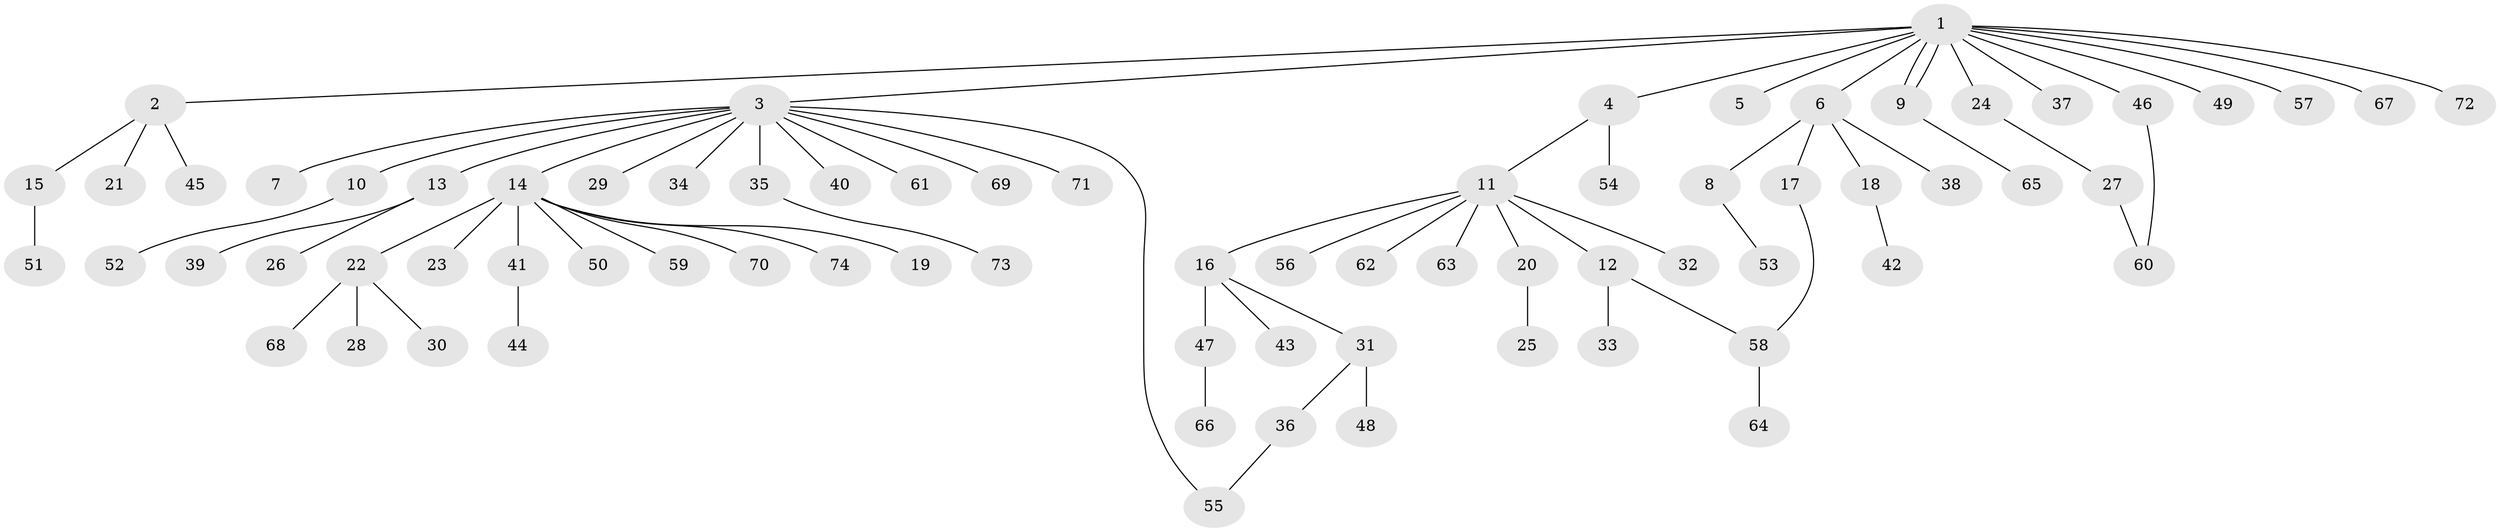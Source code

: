 // Generated by graph-tools (version 1.1) at 2025/14/03/09/25 04:14:31]
// undirected, 74 vertices, 77 edges
graph export_dot {
graph [start="1"]
  node [color=gray90,style=filled];
  1;
  2;
  3;
  4;
  5;
  6;
  7;
  8;
  9;
  10;
  11;
  12;
  13;
  14;
  15;
  16;
  17;
  18;
  19;
  20;
  21;
  22;
  23;
  24;
  25;
  26;
  27;
  28;
  29;
  30;
  31;
  32;
  33;
  34;
  35;
  36;
  37;
  38;
  39;
  40;
  41;
  42;
  43;
  44;
  45;
  46;
  47;
  48;
  49;
  50;
  51;
  52;
  53;
  54;
  55;
  56;
  57;
  58;
  59;
  60;
  61;
  62;
  63;
  64;
  65;
  66;
  67;
  68;
  69;
  70;
  71;
  72;
  73;
  74;
  1 -- 2;
  1 -- 3;
  1 -- 4;
  1 -- 5;
  1 -- 6;
  1 -- 9;
  1 -- 9;
  1 -- 24;
  1 -- 37;
  1 -- 46;
  1 -- 49;
  1 -- 57;
  1 -- 67;
  1 -- 72;
  2 -- 15;
  2 -- 21;
  2 -- 45;
  3 -- 7;
  3 -- 10;
  3 -- 13;
  3 -- 14;
  3 -- 29;
  3 -- 34;
  3 -- 35;
  3 -- 40;
  3 -- 55;
  3 -- 61;
  3 -- 69;
  3 -- 71;
  4 -- 11;
  4 -- 54;
  6 -- 8;
  6 -- 17;
  6 -- 18;
  6 -- 38;
  8 -- 53;
  9 -- 65;
  10 -- 52;
  11 -- 12;
  11 -- 16;
  11 -- 20;
  11 -- 32;
  11 -- 56;
  11 -- 62;
  11 -- 63;
  12 -- 33;
  12 -- 58;
  13 -- 26;
  13 -- 39;
  14 -- 19;
  14 -- 22;
  14 -- 23;
  14 -- 41;
  14 -- 50;
  14 -- 59;
  14 -- 70;
  14 -- 74;
  15 -- 51;
  16 -- 31;
  16 -- 43;
  16 -- 47;
  17 -- 58;
  18 -- 42;
  20 -- 25;
  22 -- 28;
  22 -- 30;
  22 -- 68;
  24 -- 27;
  27 -- 60;
  31 -- 36;
  31 -- 48;
  35 -- 73;
  36 -- 55;
  41 -- 44;
  46 -- 60;
  47 -- 66;
  58 -- 64;
}
